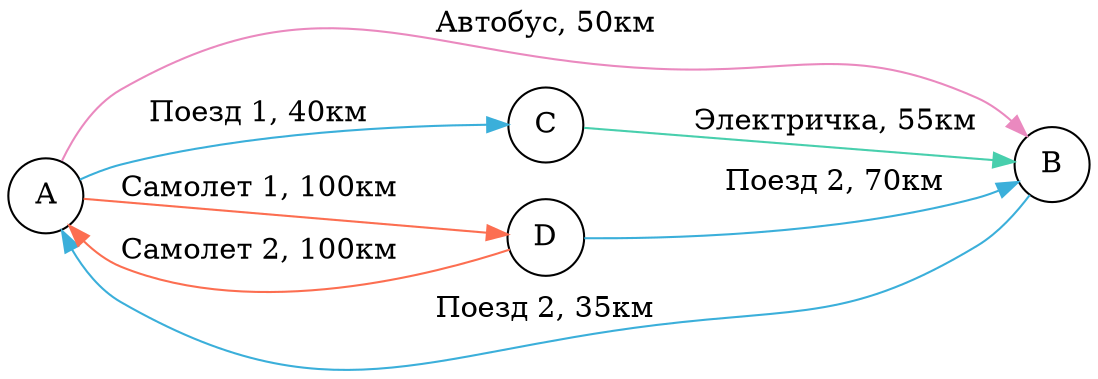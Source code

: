 # train 		= 3bafda
# local train 	= 48cfad
# bus 			= ea89bf
# taxi			= f6bb42
# plane			= fc6e51
# light			= aab2bc
# dark			= 434a54
digraph example {
	rankdir = LR;
	node [style=filled, shape=circle, fillcolor="#ffffff", fontcolor="#000000"];
	A;
	B;
	C;
	D;
	A -> B [label="Автобус, 50км", color="#ea89bf"];
	A -> D [label="Самолет 1, 100км", color="#fc6e51"];
	A -> C [label="Поезд 1, 40км", color="#3bafda"];
	B -> A [label="Поезд 2, 35км", color="#3bafda"];
	C -> B [label="Электричка, 55км", color="#48cfad"];
	D -> A [label="Самолет 2, 100км", color="#fc6e51"];
	D -> B [label="Поезд 2, 70км", color="#3bafda"];
}